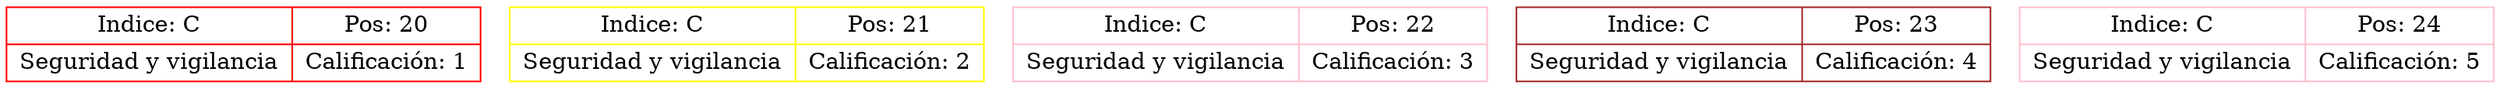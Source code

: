digraph Daniel4{
node[shape=record];
node20[color=red, fillcolor=red, label="{Indice: C|Seguridad y vigilancia}|{Pos: 20|Calificación: 1}"];
node21[color=yellow, fillcolor=gray, label="{Indice: C|Seguridad y vigilancia}|{Pos: 21|Calificación: 2}"];
node22[color=pink, fillcolor=gray, label="{Indice: C|Seguridad y vigilancia}|{Pos: 22|Calificación: 3}"];
node23[color=brown, fillcolor=green, label="{Indice: C|Seguridad y vigilancia}|{Pos: 23|Calificación: 4}"];
node24[color=pink, fillcolor=violet, label="{Indice: C|Seguridad y vigilancia}|{Pos: 24|Calificación: 5}"];
}